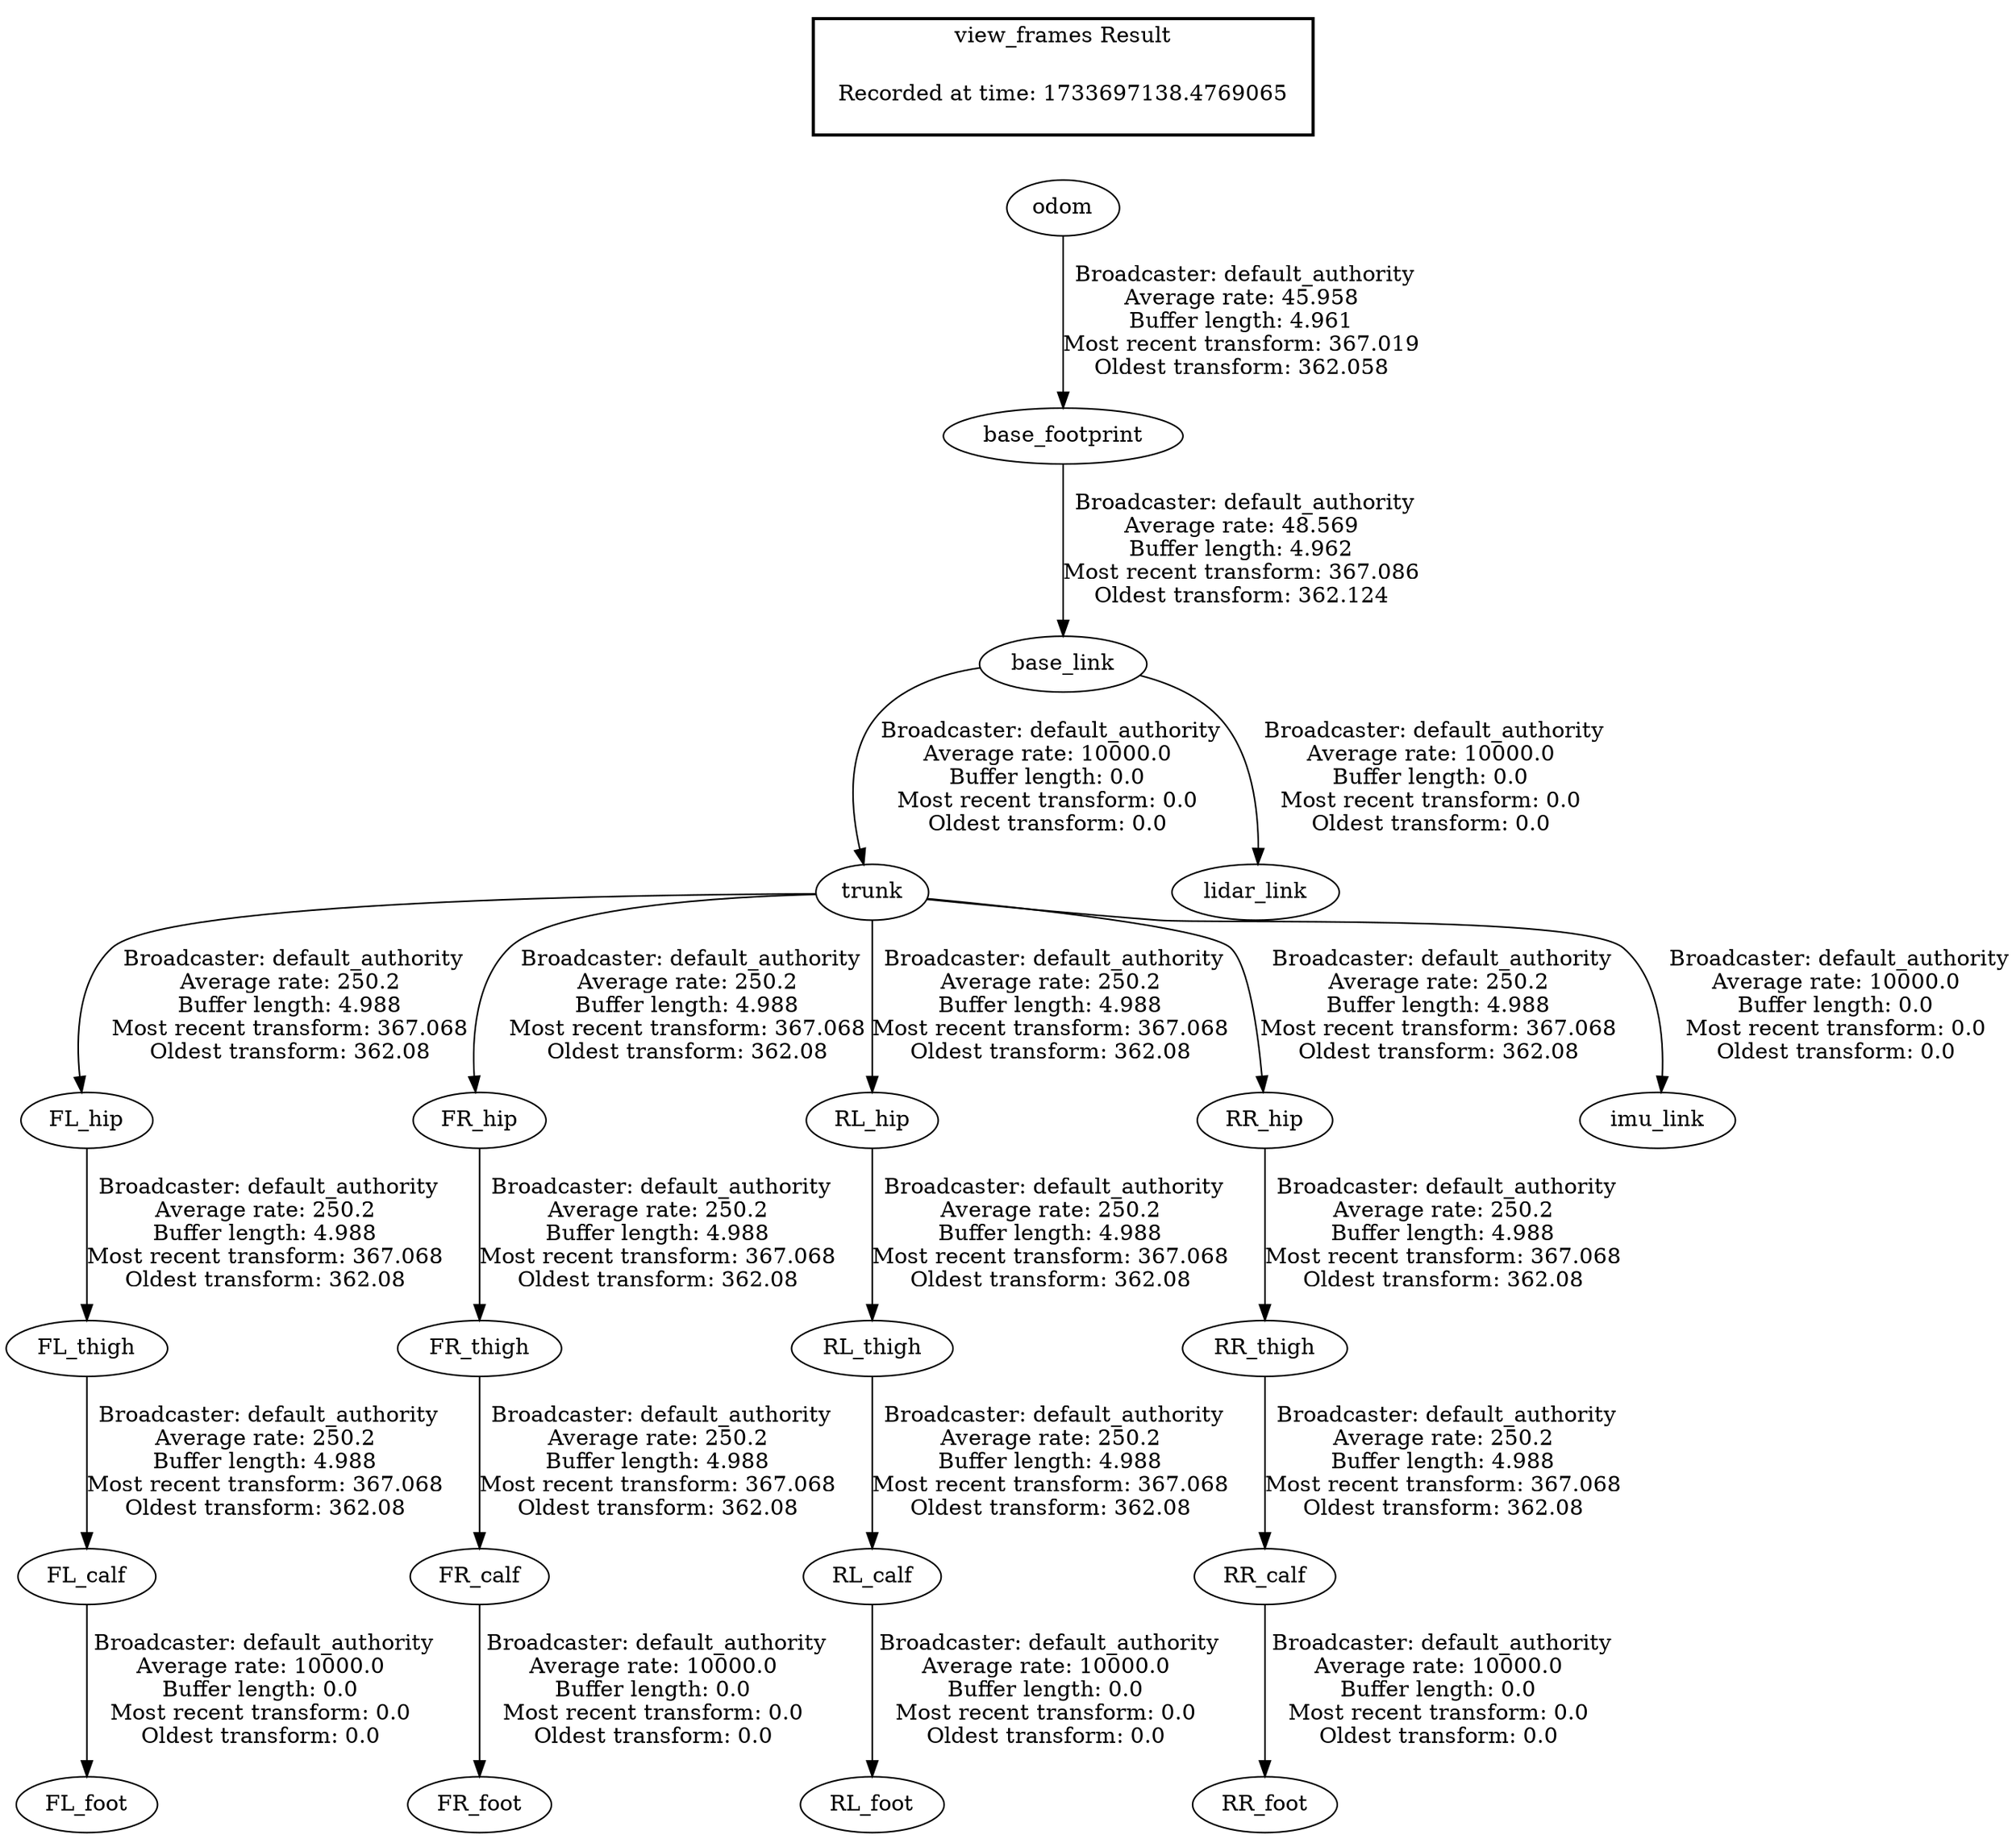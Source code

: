 digraph G {
"FL_thigh" -> "FL_calf"[label=" Broadcaster: default_authority\nAverage rate: 250.2\nBuffer length: 4.988\nMost recent transform: 367.068\nOldest transform: 362.08\n"];
"FL_hip" -> "FL_thigh"[label=" Broadcaster: default_authority\nAverage rate: 250.2\nBuffer length: 4.988\nMost recent transform: 367.068\nOldest transform: 362.08\n"];
"trunk" -> "FL_hip"[label=" Broadcaster: default_authority\nAverage rate: 250.2\nBuffer length: 4.988\nMost recent transform: 367.068\nOldest transform: 362.08\n"];
"base_link" -> "trunk"[label=" Broadcaster: default_authority\nAverage rate: 10000.0\nBuffer length: 0.0\nMost recent transform: 0.0\nOldest transform: 0.0\n"];
"FR_thigh" -> "FR_calf"[label=" Broadcaster: default_authority\nAverage rate: 250.2\nBuffer length: 4.988\nMost recent transform: 367.068\nOldest transform: 362.08\n"];
"FR_hip" -> "FR_thigh"[label=" Broadcaster: default_authority\nAverage rate: 250.2\nBuffer length: 4.988\nMost recent transform: 367.068\nOldest transform: 362.08\n"];
"trunk" -> "FR_hip"[label=" Broadcaster: default_authority\nAverage rate: 250.2\nBuffer length: 4.988\nMost recent transform: 367.068\nOldest transform: 362.08\n"];
"RL_thigh" -> "RL_calf"[label=" Broadcaster: default_authority\nAverage rate: 250.2\nBuffer length: 4.988\nMost recent transform: 367.068\nOldest transform: 362.08\n"];
"RL_hip" -> "RL_thigh"[label=" Broadcaster: default_authority\nAverage rate: 250.2\nBuffer length: 4.988\nMost recent transform: 367.068\nOldest transform: 362.08\n"];
"trunk" -> "RL_hip"[label=" Broadcaster: default_authority\nAverage rate: 250.2\nBuffer length: 4.988\nMost recent transform: 367.068\nOldest transform: 362.08\n"];
"RR_thigh" -> "RR_calf"[label=" Broadcaster: default_authority\nAverage rate: 250.2\nBuffer length: 4.988\nMost recent transform: 367.068\nOldest transform: 362.08\n"];
"RR_hip" -> "RR_thigh"[label=" Broadcaster: default_authority\nAverage rate: 250.2\nBuffer length: 4.988\nMost recent transform: 367.068\nOldest transform: 362.08\n"];
"trunk" -> "RR_hip"[label=" Broadcaster: default_authority\nAverage rate: 250.2\nBuffer length: 4.988\nMost recent transform: 367.068\nOldest transform: 362.08\n"];
"FL_calf" -> "FL_foot"[label=" Broadcaster: default_authority\nAverage rate: 10000.0\nBuffer length: 0.0\nMost recent transform: 0.0\nOldest transform: 0.0\n"];
"FR_calf" -> "FR_foot"[label=" Broadcaster: default_authority\nAverage rate: 10000.0\nBuffer length: 0.0\nMost recent transform: 0.0\nOldest transform: 0.0\n"];
"RL_calf" -> "RL_foot"[label=" Broadcaster: default_authority\nAverage rate: 10000.0\nBuffer length: 0.0\nMost recent transform: 0.0\nOldest transform: 0.0\n"];
"RR_calf" -> "RR_foot"[label=" Broadcaster: default_authority\nAverage rate: 10000.0\nBuffer length: 0.0\nMost recent transform: 0.0\nOldest transform: 0.0\n"];
"base_footprint" -> "base_link"[label=" Broadcaster: default_authority\nAverage rate: 48.569\nBuffer length: 4.962\nMost recent transform: 367.086\nOldest transform: 362.124\n"];
"trunk" -> "imu_link"[label=" Broadcaster: default_authority\nAverage rate: 10000.0\nBuffer length: 0.0\nMost recent transform: 0.0\nOldest transform: 0.0\n"];
"base_link" -> "lidar_link"[label=" Broadcaster: default_authority\nAverage rate: 10000.0\nBuffer length: 0.0\nMost recent transform: 0.0\nOldest transform: 0.0\n"];
"odom" -> "base_footprint"[label=" Broadcaster: default_authority\nAverage rate: 45.958\nBuffer length: 4.961\nMost recent transform: 367.019\nOldest transform: 362.058\n"];
edge [style=invis];
 subgraph cluster_legend { style=bold; color=black; label ="view_frames Result";
"Recorded at time: 1733697138.4769065"[ shape=plaintext ] ;
}->"odom";
}